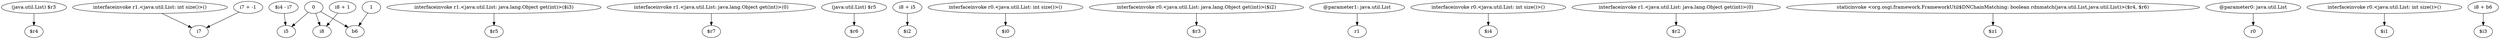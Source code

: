 digraph g {
0[label="(java.util.List) $r3"]
1[label="$r4"]
0->1[label=""]
2[label="interfaceinvoke r1.<java.util.List: int size()>()"]
3[label="i7"]
2->3[label=""]
4[label="$i4 - i7"]
5[label="i5"]
4->5[label=""]
6[label="interfaceinvoke r1.<java.util.List: java.lang.Object get(int)>($i3)"]
7[label="$r5"]
6->7[label=""]
8[label="interfaceinvoke r1.<java.util.List: java.lang.Object get(int)>(0)"]
9[label="$r7"]
8->9[label=""]
10[label="0"]
11[label="i8"]
10->11[label=""]
12[label="(java.util.List) $r5"]
13[label="$r6"]
12->13[label=""]
14[label="i8 + i5"]
15[label="$i2"]
14->15[label=""]
16[label="interfaceinvoke r0.<java.util.List: int size()>()"]
17[label="$i0"]
16->17[label=""]
18[label="interfaceinvoke r0.<java.util.List: java.lang.Object get(int)>($i2)"]
19[label="$r3"]
18->19[label=""]
20[label="@parameter1: java.util.List"]
21[label="r1"]
20->21[label=""]
22[label="interfaceinvoke r0.<java.util.List: int size()>()"]
23[label="$i4"]
22->23[label=""]
24[label="interfaceinvoke r1.<java.util.List: java.lang.Object get(int)>(0)"]
25[label="$r2"]
24->25[label=""]
26[label="staticinvoke <org.osgi.framework.FrameworkUtil$DNChainMatching: boolean rdnmatch(java.util.List,java.util.List)>($r4, $r6)"]
27[label="$z1"]
26->27[label=""]
10->5[label=""]
28[label="i8 + 1"]
28->11[label=""]
29[label="@parameter0: java.util.List"]
30[label="r0"]
29->30[label=""]
31[label="1"]
32[label="b6"]
31->32[label=""]
10->32[label=""]
33[label="i7 + -1"]
33->3[label=""]
34[label="interfaceinvoke r0.<java.util.List: int size()>()"]
35[label="$i1"]
34->35[label=""]
36[label="i8 + b6"]
37[label="$i3"]
36->37[label=""]
}